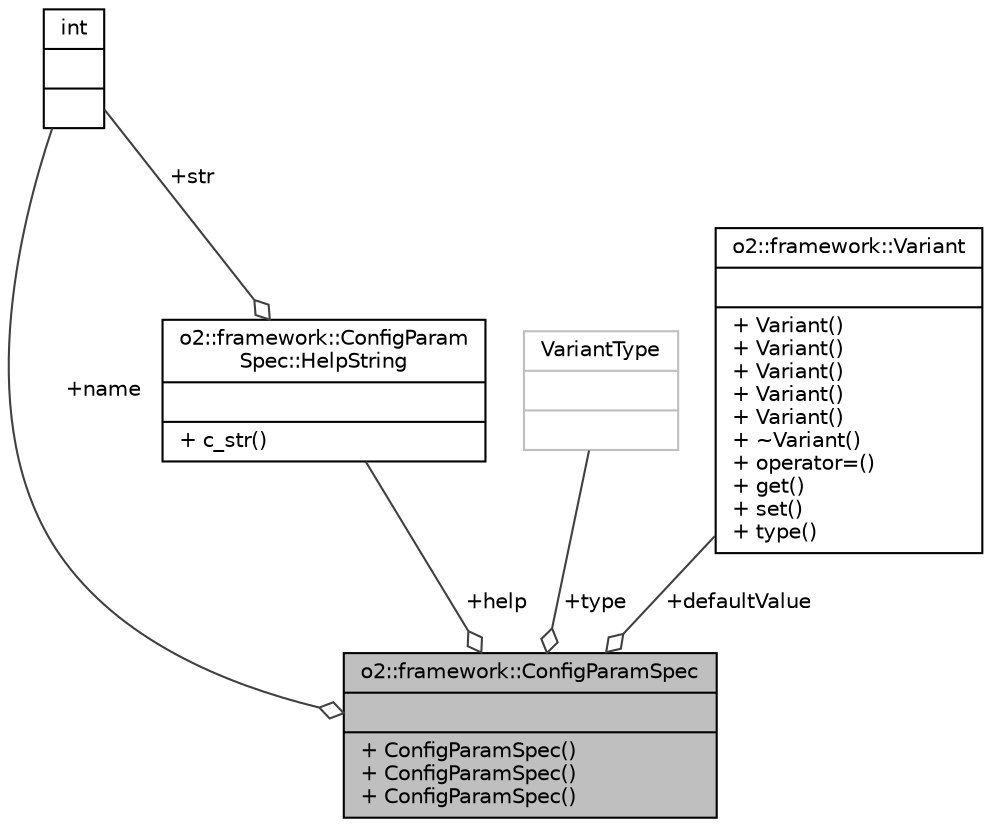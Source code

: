 digraph "o2::framework::ConfigParamSpec"
{
 // INTERACTIVE_SVG=YES
  bgcolor="transparent";
  edge [fontname="Helvetica",fontsize="10",labelfontname="Helvetica",labelfontsize="10"];
  node [fontname="Helvetica",fontsize="10",shape=record];
  Node1 [label="{o2::framework::ConfigParamSpec\n||+ ConfigParamSpec()\l+ ConfigParamSpec()\l+ ConfigParamSpec()\l}",height=0.2,width=0.4,color="black", fillcolor="grey75", style="filled" fontcolor="black"];
  Node2 -> Node1 [color="grey25",fontsize="10",style="solid",label=" +help" ,arrowhead="odiamond",fontname="Helvetica"];
  Node2 [label="{o2::framework::ConfigParam\lSpec::HelpString\n||+ c_str()\l}",height=0.2,width=0.4,color="black",URL="$d9/df7/structo2_1_1framework_1_1ConfigParamSpec_1_1HelpString.html"];
  Node3 -> Node2 [color="grey25",fontsize="10",style="solid",label=" +str" ,arrowhead="odiamond",fontname="Helvetica"];
  Node3 [label="{int\n||}",height=0.2,width=0.4,color="black",URL="$d1/da0/classint.html"];
  Node3 -> Node1 [color="grey25",fontsize="10",style="solid",label=" +name" ,arrowhead="odiamond",fontname="Helvetica"];
  Node4 -> Node1 [color="grey25",fontsize="10",style="solid",label=" +type" ,arrowhead="odiamond",fontname="Helvetica"];
  Node4 [label="{VariantType\n||}",height=0.2,width=0.4,color="grey75"];
  Node5 -> Node1 [color="grey25",fontsize="10",style="solid",label=" +defaultValue" ,arrowhead="odiamond",fontname="Helvetica"];
  Node5 [label="{o2::framework::Variant\n||+ Variant()\l+ Variant()\l+ Variant()\l+ Variant()\l+ Variant()\l+ ~Variant()\l+ operator=()\l+ get()\l+ set()\l+ type()\l}",height=0.2,width=0.4,color="black",URL="$d8/dff/classo2_1_1framework_1_1Variant.html"];
}
